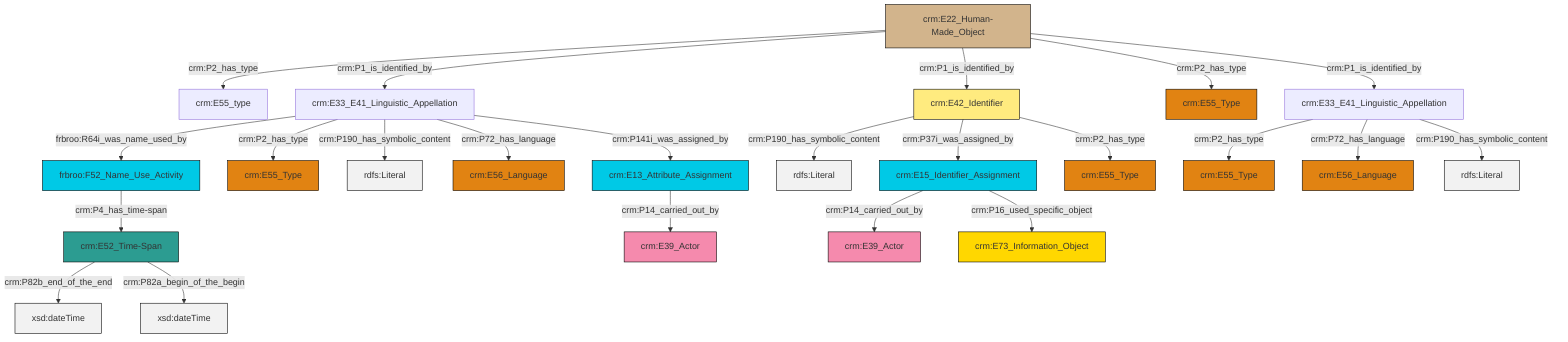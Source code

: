 graph TD
classDef Literal fill:#f2f2f2,stroke:#000000;
classDef CRM_Entity fill:#FFFFFF,stroke:#000000;
classDef Temporal_Entity fill:#00C9E6, stroke:#000000;
classDef Type fill:#E18312, stroke:#000000;
classDef Time-Span fill:#2C9C91, stroke:#000000;
classDef Appellation fill:#FFEB7F, stroke:#000000;
classDef Place fill:#008836, stroke:#000000;
classDef Persistent_Item fill:#B266B2, stroke:#000000;
classDef Conceptual_Object fill:#FFD700, stroke:#000000;
classDef Physical_Thing fill:#D2B48C, stroke:#000000;
classDef Actor fill:#f58aad, stroke:#000000;
classDef PC_Classes fill:#4ce600, stroke:#000000;
classDef Multi fill:#cccccc,stroke:#000000;

4["crm:E52_Time-Span"]:::Time-Span -->|crm:P82b_end_of_the_end| 5[xsd:dateTime]:::Literal
9["crm:E22_Human-Made_Object"]:::Physical_Thing -->|crm:P2_has_type| 10["crm:E55_type"]:::Default
9["crm:E22_Human-Made_Object"]:::Physical_Thing -->|crm:P1_is_identified_by| 11["crm:E33_E41_Linguistic_Appellation"]:::Default
11["crm:E33_E41_Linguistic_Appellation"]:::Default -->|frbroo:R64i_was_name_used_by| 0["frbroo:F52_Name_Use_Activity"]:::Temporal_Entity
12["crm:E42_Identifier"]:::Appellation -->|crm:P190_has_symbolic_content| 13[rdfs:Literal]:::Literal
11["crm:E33_E41_Linguistic_Appellation"]:::Default -->|crm:P2_has_type| 14["crm:E55_Type"]:::Type
12["crm:E42_Identifier"]:::Appellation -->|crm:P37i_was_assigned_by| 15["crm:E15_Identifier_Assignment"]:::Temporal_Entity
9["crm:E22_Human-Made_Object"]:::Physical_Thing -->|crm:P1_is_identified_by| 12["crm:E42_Identifier"]:::Appellation
2["crm:E13_Attribute_Assignment"]:::Temporal_Entity -->|crm:P14_carried_out_by| 16["crm:E39_Actor"]:::Actor
11["crm:E33_E41_Linguistic_Appellation"]:::Default -->|crm:P190_has_symbolic_content| 17[rdfs:Literal]:::Literal
11["crm:E33_E41_Linguistic_Appellation"]:::Default -->|crm:P72_has_language| 19["crm:E56_Language"]:::Type
9["crm:E22_Human-Made_Object"]:::Physical_Thing -->|crm:P2_has_type| 20["crm:E55_Type"]:::Type
11["crm:E33_E41_Linguistic_Appellation"]:::Default -->|crm:P141i_was_assigned_by| 2["crm:E13_Attribute_Assignment"]:::Temporal_Entity
27["crm:E33_E41_Linguistic_Appellation"]:::Default -->|crm:P2_has_type| 28["crm:E55_Type"]:::Type
9["crm:E22_Human-Made_Object"]:::Physical_Thing -->|crm:P1_is_identified_by| 27["crm:E33_E41_Linguistic_Appellation"]:::Default
15["crm:E15_Identifier_Assignment"]:::Temporal_Entity -->|crm:P14_carried_out_by| 7["crm:E39_Actor"]:::Actor
15["crm:E15_Identifier_Assignment"]:::Temporal_Entity -->|crm:P16_used_specific_object| 22["crm:E73_Information_Object"]:::Conceptual_Object
4["crm:E52_Time-Span"]:::Time-Span -->|crm:P82a_begin_of_the_begin| 34[xsd:dateTime]:::Literal
0["frbroo:F52_Name_Use_Activity"]:::Temporal_Entity -->|crm:P4_has_time-span| 4["crm:E52_Time-Span"]:::Time-Span
12["crm:E42_Identifier"]:::Appellation -->|crm:P2_has_type| 39["crm:E55_Type"]:::Type
27["crm:E33_E41_Linguistic_Appellation"]:::Default -->|crm:P72_has_language| 37["crm:E56_Language"]:::Type
27["crm:E33_E41_Linguistic_Appellation"]:::Default -->|crm:P190_has_symbolic_content| 41[rdfs:Literal]:::Literal